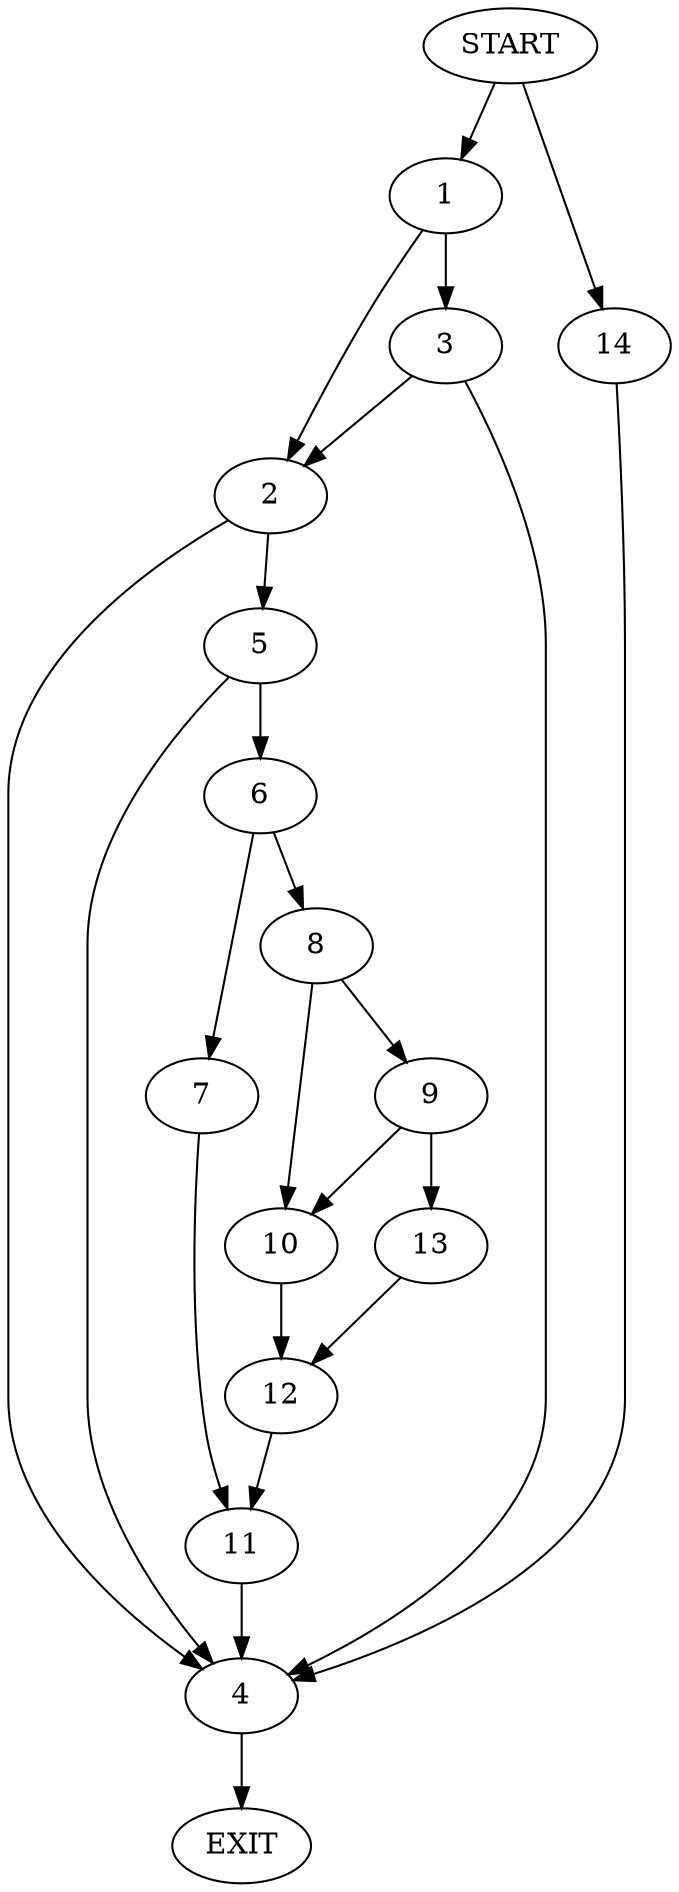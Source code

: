 digraph {
0 [label="START"]
15 [label="EXIT"]
0 -> 1
1 -> 2
1 -> 3
3 -> 4
3 -> 2
2 -> 4
2 -> 5
4 -> 15
5 -> 4
5 -> 6
6 -> 7
6 -> 8
8 -> 9
8 -> 10
7 -> 11
10 -> 12
9 -> 10
9 -> 13
13 -> 12
12 -> 11
11 -> 4
0 -> 14
14 -> 4
}
